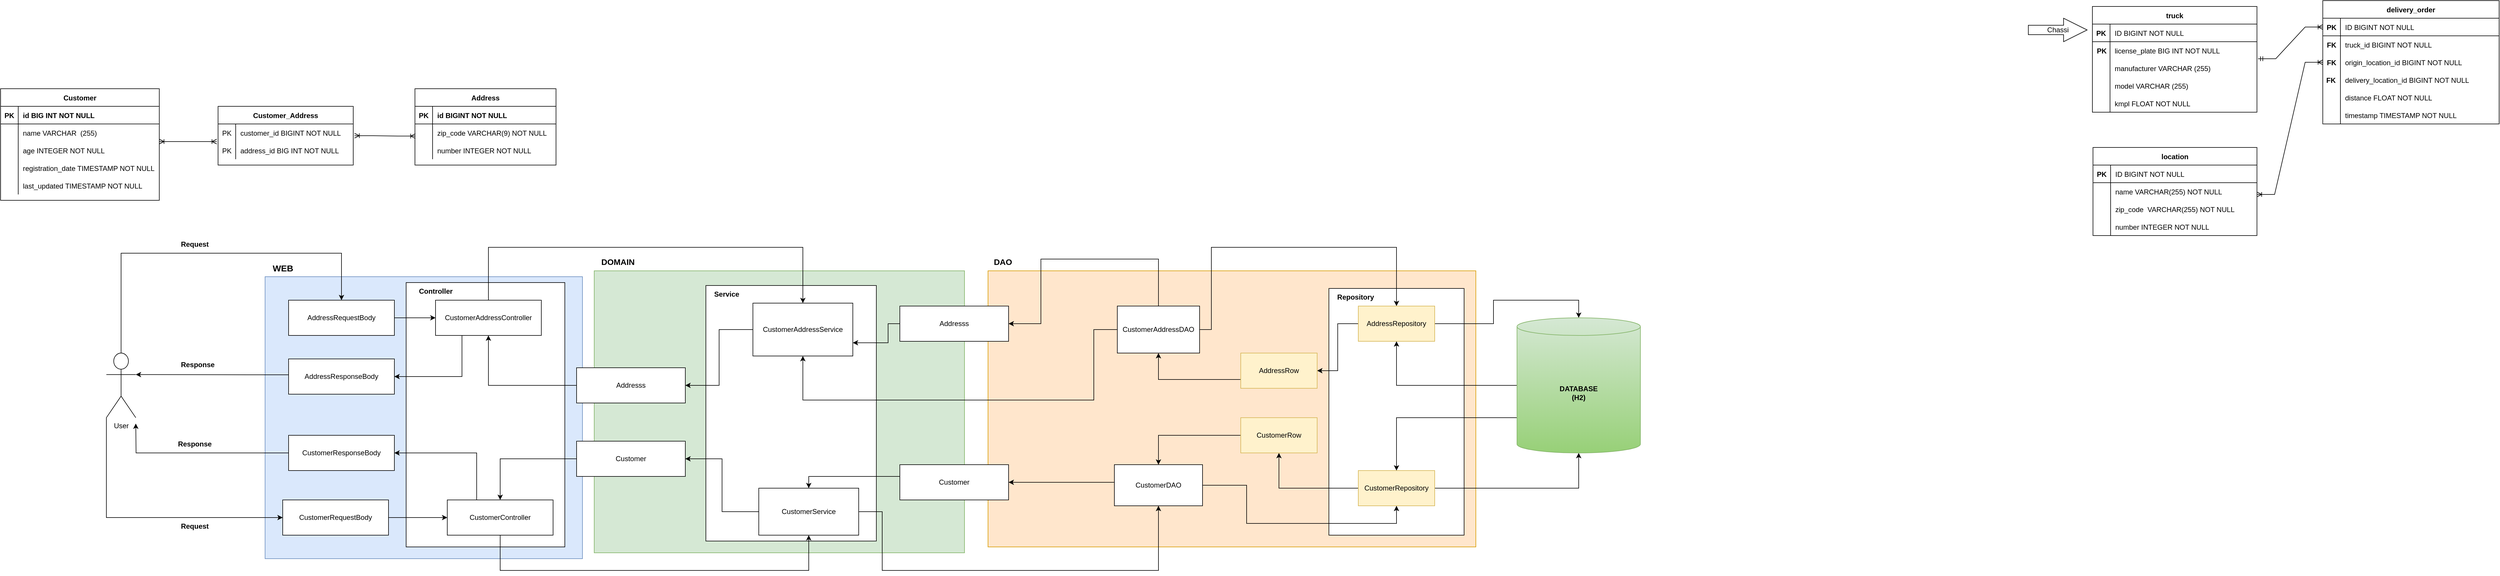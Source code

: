 <mxfile version="20.5.3" type="device"><diagram id="bbTDXUfFvt7hKZKc3Dya" name="Page-1"><mxGraphModel dx="3263" dy="1758" grid="1" gridSize="10" guides="1" tooltips="1" connect="1" arrows="1" fold="1" page="1" pageScale="1" pageWidth="850" pageHeight="1100" math="0" shadow="0"><root><mxCell id="0"/><mxCell id="1" parent="0"/><mxCell id="T30m7FeGeaJd8Cw0r8fB-2" value="" style="rounded=0;whiteSpace=wrap;html=1;fillColor=#d5e8d4;strokeColor=#82b366;fontStyle=0" parent="1" vertex="1"><mxGeometry x="-580" y="40" width="630" height="480" as="geometry"/></mxCell><mxCell id="OAG4mO4-iJH2mW6OOkVq-182" value="" style="rounded=0;whiteSpace=wrap;html=1;shadow=0;fontStyle=0" parent="1" vertex="1"><mxGeometry x="-390" y="65" width="290" height="435" as="geometry"/></mxCell><mxCell id="OAG4mO4-iJH2mW6OOkVq-34" value="" style="rounded=0;whiteSpace=wrap;html=1;fillColor=#dae8fc;strokeColor=#6c8ebf;fontStyle=0" parent="1" vertex="1"><mxGeometry x="-1140" y="50" width="540" height="480" as="geometry"/></mxCell><mxCell id="OAG4mO4-iJH2mW6OOkVq-178" value="" style="rounded=0;whiteSpace=wrap;html=1;shadow=0;fontStyle=0" parent="1" vertex="1"><mxGeometry x="-900" y="60" width="270" height="450" as="geometry"/></mxCell><mxCell id="OAG4mO4-iJH2mW6OOkVq-2" value="DOMAIN" style="text;html=1;align=center;verticalAlign=middle;resizable=0;points=[];autosize=1;strokeColor=none;fillColor=none;fontStyle=1;fontSize=14;" parent="1" vertex="1"><mxGeometry x="-580" y="10" width="80" height="30" as="geometry"/></mxCell><mxCell id="OAG4mO4-iJH2mW6OOkVq-155" style="edgeStyle=orthogonalEdgeStyle;rounded=0;orthogonalLoop=1;jettySize=auto;html=1;entryX=1;entryY=0.5;entryDx=0;entryDy=0;shadow=0;fontStyle=0" parent="1" source="OAG4mO4-iJH2mW6OOkVq-25" target="OAG4mO4-iJH2mW6OOkVq-27" edge="1"><mxGeometry relative="1" as="geometry"/></mxCell><mxCell id="OAG4mO4-iJH2mW6OOkVq-25" value="CustomerAddressService" style="rounded=0;whiteSpace=wrap;html=1;fontStyle=0" parent="1" vertex="1"><mxGeometry x="-310" y="95" width="170" height="90" as="geometry"/></mxCell><mxCell id="OAG4mO4-iJH2mW6OOkVq-170" style="edgeStyle=orthogonalEdgeStyle;rounded=0;orthogonalLoop=1;jettySize=auto;html=1;entryX=1;entryY=0.5;entryDx=0;entryDy=0;shadow=0;fontStyle=0" parent="1" source="OAG4mO4-iJH2mW6OOkVq-26" target="OAG4mO4-iJH2mW6OOkVq-28" edge="1"><mxGeometry relative="1" as="geometry"/></mxCell><mxCell id="OAG4mO4-iJH2mW6OOkVq-26" value="CustomerService" style="rounded=0;whiteSpace=wrap;html=1;fontStyle=0" parent="1" vertex="1"><mxGeometry x="-300" y="410" width="170" height="80" as="geometry"/></mxCell><mxCell id="OAG4mO4-iJH2mW6OOkVq-27" value="Addresss" style="rounded=0;whiteSpace=wrap;html=1;fontStyle=0" parent="1" vertex="1"><mxGeometry x="-610" y="205" width="185" height="60" as="geometry"/></mxCell><mxCell id="OAG4mO4-iJH2mW6OOkVq-28" value="Customer" style="rounded=0;whiteSpace=wrap;html=1;fontStyle=0" parent="1" vertex="1"><mxGeometry x="-610" y="330" width="185" height="60" as="geometry"/></mxCell><mxCell id="OAG4mO4-iJH2mW6OOkVq-33" value="Service" style="text;html=1;align=center;verticalAlign=middle;resizable=0;points=[];autosize=1;strokeColor=none;fillColor=none;fontStyle=1" parent="1" vertex="1"><mxGeometry x="-390" y="65" width="70" height="30" as="geometry"/></mxCell><mxCell id="OAG4mO4-iJH2mW6OOkVq-35" value="WEB" style="text;html=1;align=center;verticalAlign=middle;resizable=0;points=[];autosize=1;strokeColor=none;fillColor=none;fontStyle=1;strokeWidth=1;perimeterSpacing=1;fontSize=15;" parent="1" vertex="1"><mxGeometry x="-1140" y="20" width="60" height="30" as="geometry"/></mxCell><mxCell id="OAG4mO4-iJH2mW6OOkVq-119" style="edgeStyle=orthogonalEdgeStyle;rounded=0;orthogonalLoop=1;jettySize=auto;html=1;exitX=0.5;exitY=0;exitDx=0;exitDy=0;exitPerimeter=0;shadow=0;entryX=0.5;entryY=0;entryDx=0;entryDy=0;fontStyle=0" parent="1" source="OAG4mO4-iJH2mW6OOkVq-36" target="OAG4mO4-iJH2mW6OOkVq-115" edge="1"><mxGeometry relative="1" as="geometry"><mxPoint x="-1010" y="80" as="targetPoint"/><Array as="points"><mxPoint x="-1385" y="10"/><mxPoint x="-1010" y="10"/></Array></mxGeometry></mxCell><mxCell id="OAG4mO4-iJH2mW6OOkVq-160" style="edgeStyle=orthogonalEdgeStyle;rounded=0;orthogonalLoop=1;jettySize=auto;html=1;entryX=0;entryY=0.5;entryDx=0;entryDy=0;shadow=0;exitX=0;exitY=1;exitDx=0;exitDy=0;exitPerimeter=0;fontStyle=0" parent="1" source="OAG4mO4-iJH2mW6OOkVq-36" target="OAG4mO4-iJH2mW6OOkVq-116" edge="1"><mxGeometry relative="1" as="geometry"><Array as="points"><mxPoint x="-1410" y="460"/></Array></mxGeometry></mxCell><mxCell id="OAG4mO4-iJH2mW6OOkVq-36" value="User" style="shape=umlActor;verticalLabelPosition=bottom;verticalAlign=top;html=1;outlineConnect=0;shadow=0;fontStyle=0" parent="1" vertex="1"><mxGeometry x="-1410" y="180" width="50" height="110" as="geometry"/></mxCell><mxCell id="OAG4mO4-iJH2mW6OOkVq-79" value="" style="rounded=0;whiteSpace=wrap;html=1;fillColor=#ffe6cc;strokeColor=#d79b00;shadow=0;fontStyle=0" parent="1" vertex="1"><mxGeometry x="90" y="40" width="830" height="470" as="geometry"/></mxCell><mxCell id="OAG4mO4-iJH2mW6OOkVq-80" value="DAO" style="text;html=1;align=center;verticalAlign=middle;resizable=0;points=[];autosize=1;strokeColor=none;fillColor=none;fontStyle=1;shadow=0;fontSize=14;" parent="1" vertex="1"><mxGeometry x="90" y="10" width="50" height="30" as="geometry"/></mxCell><mxCell id="OAG4mO4-iJH2mW6OOkVq-81" value="" style="rounded=0;whiteSpace=wrap;html=1;shadow=0;fontStyle=0" parent="1" vertex="1"><mxGeometry x="670" y="70" width="230" height="420" as="geometry"/></mxCell><mxCell id="OAG4mO4-iJH2mW6OOkVq-148" style="edgeStyle=orthogonalEdgeStyle;rounded=0;orthogonalLoop=1;jettySize=auto;html=1;entryX=0.5;entryY=0;entryDx=0;entryDy=0;shadow=0;fontStyle=0" parent="1" source="OAG4mO4-iJH2mW6OOkVq-84" target="OAG4mO4-iJH2mW6OOkVq-87" edge="1"><mxGeometry relative="1" as="geometry"><Array as="points"><mxPoint x="470" y="140"/><mxPoint x="470"/><mxPoint x="785"/></Array></mxGeometry></mxCell><mxCell id="SRMJRsPGvdYqFr7W7kwT-5" style="edgeStyle=orthogonalEdgeStyle;rounded=0;orthogonalLoop=1;jettySize=auto;html=1;entryX=1;entryY=0.5;entryDx=0;entryDy=0;fontStyle=0" parent="1" source="OAG4mO4-iJH2mW6OOkVq-84" target="SRMJRsPGvdYqFr7W7kwT-1" edge="1"><mxGeometry relative="1" as="geometry"><Array as="points"><mxPoint x="380" y="20"/><mxPoint x="180" y="20"/><mxPoint x="180" y="130"/></Array></mxGeometry></mxCell><mxCell id="OAG4mO4-iJH2mW6OOkVq-84" value="CustomerAddressDAO" style="rounded=0;whiteSpace=wrap;html=1;shadow=0;fontStyle=0" parent="1" vertex="1"><mxGeometry x="310" y="100" width="140" height="80" as="geometry"/></mxCell><mxCell id="OAG4mO4-iJH2mW6OOkVq-85" value="Repository" style="text;html=1;align=center;verticalAlign=middle;resizable=0;points=[];autosize=1;strokeColor=none;fillColor=none;fontStyle=1;shadow=0;" parent="1" vertex="1"><mxGeometry x="670" y="70" width="90" height="30" as="geometry"/></mxCell><mxCell id="OAG4mO4-iJH2mW6OOkVq-149" style="edgeStyle=orthogonalEdgeStyle;rounded=0;orthogonalLoop=1;jettySize=auto;html=1;entryX=0.5;entryY=0;entryDx=0;entryDy=0;entryPerimeter=0;shadow=0;fontStyle=0" parent="1" source="OAG4mO4-iJH2mW6OOkVq-87" target="OAG4mO4-iJH2mW6OOkVq-142" edge="1"><mxGeometry relative="1" as="geometry"><Array as="points"><mxPoint x="950" y="130"/><mxPoint x="950" y="90"/><mxPoint x="1095" y="90"/></Array></mxGeometry></mxCell><mxCell id="OAG4mO4-iJH2mW6OOkVq-151" style="edgeStyle=orthogonalEdgeStyle;rounded=0;orthogonalLoop=1;jettySize=auto;html=1;entryX=1;entryY=0.5;entryDx=0;entryDy=0;shadow=0;fontStyle=0" parent="1" source="OAG4mO4-iJH2mW6OOkVq-87" target="OAG4mO4-iJH2mW6OOkVq-91" edge="1"><mxGeometry relative="1" as="geometry"/></mxCell><mxCell id="OAG4mO4-iJH2mW6OOkVq-87" value="AddressRepository" style="rounded=0;whiteSpace=wrap;html=1;fillColor=#fff2cc;strokeColor=#d6b656;shadow=0;fontStyle=0" parent="1" vertex="1"><mxGeometry x="720" y="100" width="130" height="60" as="geometry"/></mxCell><mxCell id="OAG4mO4-iJH2mW6OOkVq-164" style="edgeStyle=orthogonalEdgeStyle;rounded=0;orthogonalLoop=1;jettySize=auto;html=1;entryX=0.5;entryY=1;entryDx=0;entryDy=0;entryPerimeter=0;shadow=0;fontStyle=0" parent="1" source="OAG4mO4-iJH2mW6OOkVq-89" target="OAG4mO4-iJH2mW6OOkVq-142" edge="1"><mxGeometry relative="1" as="geometry"/></mxCell><mxCell id="OAG4mO4-iJH2mW6OOkVq-166" style="edgeStyle=orthogonalEdgeStyle;rounded=0;orthogonalLoop=1;jettySize=auto;html=1;entryX=0.5;entryY=1;entryDx=0;entryDy=0;shadow=0;fontStyle=0" parent="1" source="OAG4mO4-iJH2mW6OOkVq-89" target="OAG4mO4-iJH2mW6OOkVq-93" edge="1"><mxGeometry relative="1" as="geometry"/></mxCell><mxCell id="OAG4mO4-iJH2mW6OOkVq-89" value="CustomerRepository" style="rounded=0;whiteSpace=wrap;html=1;fillColor=#fff2cc;strokeColor=#d6b656;shadow=0;fontStyle=0" parent="1" vertex="1"><mxGeometry x="720" y="380" width="130" height="60" as="geometry"/></mxCell><mxCell id="OAG4mO4-iJH2mW6OOkVq-152" style="edgeStyle=orthogonalEdgeStyle;rounded=0;orthogonalLoop=1;jettySize=auto;html=1;exitX=0;exitY=0.75;exitDx=0;exitDy=0;entryX=0.5;entryY=1;entryDx=0;entryDy=0;shadow=0;fontStyle=0" parent="1" source="OAG4mO4-iJH2mW6OOkVq-91" target="OAG4mO4-iJH2mW6OOkVq-84" edge="1"><mxGeometry relative="1" as="geometry"/></mxCell><mxCell id="OAG4mO4-iJH2mW6OOkVq-91" value="AddressRow" style="rounded=0;whiteSpace=wrap;html=1;fillColor=#fff2cc;strokeColor=#d6b656;shadow=0;fontStyle=0" parent="1" vertex="1"><mxGeometry x="520" y="180" width="130" height="60" as="geometry"/></mxCell><mxCell id="OAG4mO4-iJH2mW6OOkVq-167" style="edgeStyle=orthogonalEdgeStyle;rounded=0;orthogonalLoop=1;jettySize=auto;html=1;entryX=0.5;entryY=0;entryDx=0;entryDy=0;shadow=0;fontStyle=0" parent="1" source="OAG4mO4-iJH2mW6OOkVq-93" target="OAG4mO4-iJH2mW6OOkVq-96" edge="1"><mxGeometry relative="1" as="geometry"/></mxCell><mxCell id="OAG4mO4-iJH2mW6OOkVq-93" value="CustomerRow" style="rounded=0;whiteSpace=wrap;html=1;fillColor=#fff2cc;strokeColor=#d6b656;shadow=0;fontStyle=0" parent="1" vertex="1"><mxGeometry x="520" y="290" width="130" height="60" as="geometry"/></mxCell><mxCell id="OAG4mO4-iJH2mW6OOkVq-163" style="edgeStyle=orthogonalEdgeStyle;rounded=0;orthogonalLoop=1;jettySize=auto;html=1;entryX=0.5;entryY=1;entryDx=0;entryDy=0;shadow=0;fontStyle=0" parent="1" source="OAG4mO4-iJH2mW6OOkVq-96" target="OAG4mO4-iJH2mW6OOkVq-89" edge="1"><mxGeometry relative="1" as="geometry"><Array as="points"><mxPoint x="530" y="405"/><mxPoint x="530" y="470"/><mxPoint x="785" y="470"/></Array></mxGeometry></mxCell><mxCell id="SRMJRsPGvdYqFr7W7kwT-3" style="edgeStyle=orthogonalEdgeStyle;rounded=0;orthogonalLoop=1;jettySize=auto;html=1;entryX=1;entryY=0.5;entryDx=0;entryDy=0;fontStyle=0" parent="1" source="OAG4mO4-iJH2mW6OOkVq-96" target="SRMJRsPGvdYqFr7W7kwT-2" edge="1"><mxGeometry relative="1" as="geometry"><Array as="points"><mxPoint x="260" y="400"/><mxPoint x="260" y="400"/></Array></mxGeometry></mxCell><mxCell id="OAG4mO4-iJH2mW6OOkVq-96" value="CustomerDAO" style="rounded=0;whiteSpace=wrap;html=1;shadow=0;fontStyle=0" parent="1" vertex="1"><mxGeometry x="305" y="370" width="150" height="70" as="geometry"/></mxCell><mxCell id="OAG4mO4-iJH2mW6OOkVq-154" style="edgeStyle=orthogonalEdgeStyle;rounded=0;orthogonalLoop=1;jettySize=auto;html=1;shadow=0;exitX=0;exitY=0.5;exitDx=0;exitDy=0;fontStyle=0" parent="1" source="OAG4mO4-iJH2mW6OOkVq-84" target="OAG4mO4-iJH2mW6OOkVq-25" edge="1"><mxGeometry relative="1" as="geometry"><mxPoint x="135" y="220" as="sourcePoint"/><Array as="points"><mxPoint x="270" y="140"/><mxPoint x="270" y="260"/><mxPoint x="-225" y="260"/></Array></mxGeometry></mxCell><mxCell id="OAG4mO4-iJH2mW6OOkVq-145" style="edgeStyle=orthogonalEdgeStyle;rounded=0;orthogonalLoop=1;jettySize=auto;html=1;entryX=0.5;entryY=0;entryDx=0;entryDy=0;shadow=0;fontStyle=0" parent="1" source="OAG4mO4-iJH2mW6OOkVq-99" target="OAG4mO4-iJH2mW6OOkVq-25" edge="1"><mxGeometry relative="1" as="geometry"><Array as="points"><mxPoint x="-760"/><mxPoint x="-225"/></Array></mxGeometry></mxCell><mxCell id="OAG4mO4-iJH2mW6OOkVq-157" style="edgeStyle=orthogonalEdgeStyle;rounded=0;orthogonalLoop=1;jettySize=auto;html=1;exitX=0.25;exitY=1;exitDx=0;exitDy=0;entryX=1;entryY=0.5;entryDx=0;entryDy=0;shadow=0;fontStyle=0" parent="1" source="OAG4mO4-iJH2mW6OOkVq-99" target="OAG4mO4-iJH2mW6OOkVq-132" edge="1"><mxGeometry relative="1" as="geometry"/></mxCell><mxCell id="OAG4mO4-iJH2mW6OOkVq-99" value="CustomerAddressController" style="rounded=0;whiteSpace=wrap;html=1;shadow=0;fontStyle=0" parent="1" vertex="1"><mxGeometry x="-850" y="90" width="180" height="60" as="geometry"/></mxCell><mxCell id="OAG4mO4-iJH2mW6OOkVq-100" value="Controller" style="text;html=1;align=center;verticalAlign=middle;resizable=0;points=[];autosize=1;strokeColor=none;fillColor=none;fontStyle=1" parent="1" vertex="1"><mxGeometry x="-890" y="60" width="80" height="30" as="geometry"/></mxCell><mxCell id="OAG4mO4-iJH2mW6OOkVq-161" style="edgeStyle=orthogonalEdgeStyle;rounded=0;orthogonalLoop=1;jettySize=auto;html=1;entryX=0.5;entryY=1;entryDx=0;entryDy=0;shadow=0;fontStyle=0" parent="1" source="OAG4mO4-iJH2mW6OOkVq-101" target="OAG4mO4-iJH2mW6OOkVq-26" edge="1"><mxGeometry relative="1" as="geometry"><Array as="points"><mxPoint x="-740" y="550"/><mxPoint x="-215" y="550"/></Array></mxGeometry></mxCell><mxCell id="mFxCuQtCtwEot2pIhqkr-1" style="edgeStyle=orthogonalEdgeStyle;rounded=0;orthogonalLoop=1;jettySize=auto;html=1;entryX=1;entryY=0.5;entryDx=0;entryDy=0;fontStyle=0" parent="1" source="OAG4mO4-iJH2mW6OOkVq-101" target="OAG4mO4-iJH2mW6OOkVq-131" edge="1"><mxGeometry relative="1" as="geometry"><Array as="points"><mxPoint x="-780" y="350"/></Array></mxGeometry></mxCell><mxCell id="OAG4mO4-iJH2mW6OOkVq-101" value="CustomerController" style="rounded=0;whiteSpace=wrap;html=1;shadow=0;fontStyle=0" parent="1" vertex="1"><mxGeometry x="-830" y="430" width="180" height="60" as="geometry"/></mxCell><mxCell id="OAG4mO4-iJH2mW6OOkVq-134" value="" style="edgeStyle=orthogonalEdgeStyle;rounded=0;orthogonalLoop=1;jettySize=auto;html=1;shadow=0;fontStyle=0" parent="1" source="OAG4mO4-iJH2mW6OOkVq-115" target="OAG4mO4-iJH2mW6OOkVq-99" edge="1"><mxGeometry relative="1" as="geometry"/></mxCell><mxCell id="OAG4mO4-iJH2mW6OOkVq-115" value="AddressRequestBody" style="rounded=0;whiteSpace=wrap;html=1;shadow=0;fontStyle=0" parent="1" vertex="1"><mxGeometry x="-1100" y="90" width="180" height="60" as="geometry"/></mxCell><mxCell id="mFxCuQtCtwEot2pIhqkr-2" style="edgeStyle=orthogonalEdgeStyle;rounded=0;orthogonalLoop=1;jettySize=auto;html=1;entryX=0;entryY=0.5;entryDx=0;entryDy=0;fontStyle=0" parent="1" source="OAG4mO4-iJH2mW6OOkVq-116" target="OAG4mO4-iJH2mW6OOkVq-101" edge="1"><mxGeometry relative="1" as="geometry"/></mxCell><mxCell id="OAG4mO4-iJH2mW6OOkVq-116" value="CustomerRequestBody" style="rounded=0;whiteSpace=wrap;html=1;shadow=0;fontStyle=0" parent="1" vertex="1"><mxGeometry x="-1110" y="430" width="180" height="60" as="geometry"/></mxCell><mxCell id="OAG4mO4-iJH2mW6OOkVq-38" value="Request" style="text;html=1;align=center;verticalAlign=middle;resizable=0;points=[];autosize=1;strokeColor=none;fillColor=none;fontStyle=1" parent="1" vertex="1"><mxGeometry x="-1295" y="460" width="70" height="30" as="geometry"/></mxCell><mxCell id="OAG4mO4-iJH2mW6OOkVq-127" value="Request" style="text;html=1;align=center;verticalAlign=middle;resizable=0;points=[];autosize=1;strokeColor=none;fillColor=none;fontStyle=1" parent="1" vertex="1"><mxGeometry x="-1295" y="-20" width="70" height="30" as="geometry"/></mxCell><mxCell id="OAG4mO4-iJH2mW6OOkVq-173" style="edgeStyle=orthogonalEdgeStyle;rounded=0;orthogonalLoop=1;jettySize=auto;html=1;shadow=0;fontStyle=0" parent="1" source="OAG4mO4-iJH2mW6OOkVq-131" edge="1"><mxGeometry relative="1" as="geometry"><mxPoint x="-1360.0" y="300" as="targetPoint"/></mxGeometry></mxCell><mxCell id="OAG4mO4-iJH2mW6OOkVq-131" value="CustomerResponseBody&lt;br&gt;" style="rounded=0;whiteSpace=wrap;html=1;shadow=0;fontStyle=0" parent="1" vertex="1"><mxGeometry x="-1100" y="320" width="180" height="60" as="geometry"/></mxCell><mxCell id="OAG4mO4-iJH2mW6OOkVq-158" style="edgeStyle=orthogonalEdgeStyle;rounded=0;orthogonalLoop=1;jettySize=auto;html=1;entryX=1;entryY=0.333;entryDx=0;entryDy=0;entryPerimeter=0;shadow=0;fontStyle=0" parent="1" source="OAG4mO4-iJH2mW6OOkVq-132" target="OAG4mO4-iJH2mW6OOkVq-36" edge="1"><mxGeometry relative="1" as="geometry"><Array as="points"><mxPoint x="-1170" y="217"/><mxPoint x="-1170" y="217"/></Array></mxGeometry></mxCell><mxCell id="OAG4mO4-iJH2mW6OOkVq-132" value="AddressResponseBody" style="rounded=0;whiteSpace=wrap;html=1;shadow=0;fontStyle=0" parent="1" vertex="1"><mxGeometry x="-1100" y="190" width="180" height="60" as="geometry"/></mxCell><mxCell id="OAG4mO4-iJH2mW6OOkVq-150" style="edgeStyle=orthogonalEdgeStyle;rounded=0;orthogonalLoop=1;jettySize=auto;html=1;entryX=0.5;entryY=1;entryDx=0;entryDy=0;shadow=0;fontStyle=0" parent="1" source="OAG4mO4-iJH2mW6OOkVq-142" target="OAG4mO4-iJH2mW6OOkVq-87" edge="1"><mxGeometry relative="1" as="geometry"/></mxCell><mxCell id="OAG4mO4-iJH2mW6OOkVq-165" style="edgeStyle=orthogonalEdgeStyle;rounded=0;orthogonalLoop=1;jettySize=auto;html=1;entryX=0.5;entryY=0;entryDx=0;entryDy=0;shadow=0;fontStyle=0" parent="1" source="OAG4mO4-iJH2mW6OOkVq-142" target="OAG4mO4-iJH2mW6OOkVq-89" edge="1"><mxGeometry relative="1" as="geometry"><Array as="points"><mxPoint x="785" y="290"/></Array></mxGeometry></mxCell><mxCell id="OAG4mO4-iJH2mW6OOkVq-142" value="&lt;b&gt;DATABASE&lt;br&gt;(H2)&lt;br&gt;&lt;/b&gt;" style="shape=cylinder3;whiteSpace=wrap;html=1;boundedLbl=1;backgroundOutline=1;size=15;shadow=0;fillColor=#d5e8d4;strokeColor=#82b366;gradientColor=#97d077;fontStyle=0" parent="1" vertex="1"><mxGeometry x="990" y="120" width="210" height="230" as="geometry"/></mxCell><mxCell id="OAG4mO4-iJH2mW6OOkVq-156" style="edgeStyle=orthogonalEdgeStyle;rounded=0;orthogonalLoop=1;jettySize=auto;html=1;shadow=0;fontStyle=0" parent="1" source="OAG4mO4-iJH2mW6OOkVq-27" target="OAG4mO4-iJH2mW6OOkVq-99" edge="1"><mxGeometry relative="1" as="geometry"/></mxCell><mxCell id="OAG4mO4-iJH2mW6OOkVq-162" style="edgeStyle=orthogonalEdgeStyle;rounded=0;orthogonalLoop=1;jettySize=auto;html=1;entryX=0.5;entryY=1;entryDx=0;entryDy=0;shadow=0;fontStyle=0" parent="1" source="OAG4mO4-iJH2mW6OOkVq-26" target="OAG4mO4-iJH2mW6OOkVq-96" edge="1"><mxGeometry relative="1" as="geometry"><Array as="points"><mxPoint x="-90" y="450"/><mxPoint x="-90" y="550"/><mxPoint x="380" y="550"/></Array></mxGeometry></mxCell><mxCell id="OAG4mO4-iJH2mW6OOkVq-171" style="edgeStyle=orthogonalEdgeStyle;rounded=0;orthogonalLoop=1;jettySize=auto;html=1;entryX=0.5;entryY=0;entryDx=0;entryDy=0;shadow=0;fontStyle=0" parent="1" source="OAG4mO4-iJH2mW6OOkVq-28" target="OAG4mO4-iJH2mW6OOkVq-101" edge="1"><mxGeometry relative="1" as="geometry"/></mxCell><mxCell id="OAG4mO4-iJH2mW6OOkVq-174" value="Response" style="text;html=1;align=center;verticalAlign=middle;resizable=0;points=[];autosize=1;strokeColor=none;fillColor=none;fontStyle=1" parent="1" vertex="1"><mxGeometry x="-1300" y="320" width="80" height="30" as="geometry"/></mxCell><mxCell id="OAG4mO4-iJH2mW6OOkVq-175" value="Response" style="text;html=1;align=center;verticalAlign=middle;resizable=0;points=[];autosize=1;strokeColor=none;fillColor=none;fontStyle=1" parent="1" vertex="1"><mxGeometry x="-1295" y="185" width="80" height="30" as="geometry"/></mxCell><mxCell id="SRMJRsPGvdYqFr7W7kwT-7" style="edgeStyle=orthogonalEdgeStyle;rounded=0;orthogonalLoop=1;jettySize=auto;html=1;entryX=1;entryY=0.75;entryDx=0;entryDy=0;fontStyle=0" parent="1" source="SRMJRsPGvdYqFr7W7kwT-1" target="OAG4mO4-iJH2mW6OOkVq-25" edge="1"><mxGeometry relative="1" as="geometry"><Array as="points"><mxPoint x="-80" y="130"/><mxPoint x="-80" y="163"/></Array></mxGeometry></mxCell><mxCell id="SRMJRsPGvdYqFr7W7kwT-1" value="Addresss" style="rounded=0;whiteSpace=wrap;html=1;fontStyle=0" parent="1" vertex="1"><mxGeometry x="-60" y="100" width="185" height="60" as="geometry"/></mxCell><mxCell id="SRMJRsPGvdYqFr7W7kwT-4" style="edgeStyle=orthogonalEdgeStyle;rounded=0;orthogonalLoop=1;jettySize=auto;html=1;entryX=0.5;entryY=0;entryDx=0;entryDy=0;fontStyle=0" parent="1" source="SRMJRsPGvdYqFr7W7kwT-2" target="OAG4mO4-iJH2mW6OOkVq-26" edge="1"><mxGeometry relative="1" as="geometry"><Array as="points"><mxPoint x="-215" y="390"/></Array></mxGeometry></mxCell><mxCell id="SRMJRsPGvdYqFr7W7kwT-2" value="Customer" style="rounded=0;whiteSpace=wrap;html=1;fontStyle=0" parent="1" vertex="1"><mxGeometry x="-60" y="370" width="185" height="60" as="geometry"/></mxCell><mxCell id="0Pu3l1UXi54NGVgrCFiE-9" value="Customer" style="shape=table;startSize=30;container=1;collapsible=1;childLayout=tableLayout;fixedRows=1;rowLines=0;fontStyle=1;align=center;resizeLast=1;" parent="1" vertex="1"><mxGeometry x="-1590" y="-270" width="270" height="190" as="geometry"/></mxCell><mxCell id="0Pu3l1UXi54NGVgrCFiE-10" value="" style="shape=tableRow;horizontal=0;startSize=0;swimlaneHead=0;swimlaneBody=0;fillColor=none;collapsible=0;dropTarget=0;points=[[0,0.5],[1,0.5]];portConstraint=eastwest;top=0;left=0;right=0;bottom=1;fontStyle=0" parent="0Pu3l1UXi54NGVgrCFiE-9" vertex="1"><mxGeometry y="30" width="270" height="30" as="geometry"/></mxCell><mxCell id="0Pu3l1UXi54NGVgrCFiE-11" value="PK" style="shape=partialRectangle;connectable=0;fillColor=none;top=0;left=0;bottom=0;right=0;fontStyle=1;overflow=hidden;" parent="0Pu3l1UXi54NGVgrCFiE-10" vertex="1"><mxGeometry width="30" height="30" as="geometry"><mxRectangle width="30" height="30" as="alternateBounds"/></mxGeometry></mxCell><mxCell id="0Pu3l1UXi54NGVgrCFiE-12" value="id BIG INT NOT NULL" style="shape=partialRectangle;connectable=0;fillColor=none;top=0;left=0;bottom=0;right=0;align=left;spacingLeft=6;fontStyle=1;overflow=hidden;" parent="0Pu3l1UXi54NGVgrCFiE-10" vertex="1"><mxGeometry x="30" width="240" height="30" as="geometry"><mxRectangle width="240" height="30" as="alternateBounds"/></mxGeometry></mxCell><mxCell id="0Pu3l1UXi54NGVgrCFiE-13" value="" style="shape=tableRow;horizontal=0;startSize=0;swimlaneHead=0;swimlaneBody=0;fillColor=none;collapsible=0;dropTarget=0;points=[[0,0.5],[1,0.5]];portConstraint=eastwest;top=0;left=0;right=0;bottom=0;fontStyle=0" parent="0Pu3l1UXi54NGVgrCFiE-9" vertex="1"><mxGeometry y="60" width="270" height="30" as="geometry"/></mxCell><mxCell id="0Pu3l1UXi54NGVgrCFiE-14" value="" style="shape=partialRectangle;connectable=0;fillColor=none;top=0;left=0;bottom=0;right=0;editable=1;overflow=hidden;fontStyle=0" parent="0Pu3l1UXi54NGVgrCFiE-13" vertex="1"><mxGeometry width="30" height="30" as="geometry"><mxRectangle width="30" height="30" as="alternateBounds"/></mxGeometry></mxCell><mxCell id="0Pu3l1UXi54NGVgrCFiE-15" value="name VARCHAR  (255)" style="shape=partialRectangle;connectable=0;fillColor=none;top=0;left=0;bottom=0;right=0;align=left;spacingLeft=6;overflow=hidden;fontStyle=0" parent="0Pu3l1UXi54NGVgrCFiE-13" vertex="1"><mxGeometry x="30" width="240" height="30" as="geometry"><mxRectangle width="240" height="30" as="alternateBounds"/></mxGeometry></mxCell><mxCell id="0Pu3l1UXi54NGVgrCFiE-16" value="" style="shape=tableRow;horizontal=0;startSize=0;swimlaneHead=0;swimlaneBody=0;fillColor=none;collapsible=0;dropTarget=0;points=[[0,0.5],[1,0.5]];portConstraint=eastwest;top=0;left=0;right=0;bottom=0;fontStyle=0" parent="0Pu3l1UXi54NGVgrCFiE-9" vertex="1"><mxGeometry y="90" width="270" height="30" as="geometry"/></mxCell><mxCell id="0Pu3l1UXi54NGVgrCFiE-17" value="" style="shape=partialRectangle;connectable=0;fillColor=none;top=0;left=0;bottom=0;right=0;editable=1;overflow=hidden;fontStyle=0" parent="0Pu3l1UXi54NGVgrCFiE-16" vertex="1"><mxGeometry width="30" height="30" as="geometry"><mxRectangle width="30" height="30" as="alternateBounds"/></mxGeometry></mxCell><mxCell id="0Pu3l1UXi54NGVgrCFiE-18" value="age INTEGER NOT NULL" style="shape=partialRectangle;connectable=0;fillColor=none;top=0;left=0;bottom=0;right=0;align=left;spacingLeft=6;overflow=hidden;fontStyle=0" parent="0Pu3l1UXi54NGVgrCFiE-16" vertex="1"><mxGeometry x="30" width="240" height="30" as="geometry"><mxRectangle width="240" height="30" as="alternateBounds"/></mxGeometry></mxCell><mxCell id="0Pu3l1UXi54NGVgrCFiE-19" value="" style="shape=tableRow;horizontal=0;startSize=0;swimlaneHead=0;swimlaneBody=0;fillColor=none;collapsible=0;dropTarget=0;points=[[0,0.5],[1,0.5]];portConstraint=eastwest;top=0;left=0;right=0;bottom=0;fontStyle=0" parent="0Pu3l1UXi54NGVgrCFiE-9" vertex="1"><mxGeometry y="120" width="270" height="30" as="geometry"/></mxCell><mxCell id="0Pu3l1UXi54NGVgrCFiE-20" value="" style="shape=partialRectangle;connectable=0;fillColor=none;top=0;left=0;bottom=0;right=0;editable=1;overflow=hidden;fontStyle=0" parent="0Pu3l1UXi54NGVgrCFiE-19" vertex="1"><mxGeometry width="30" height="30" as="geometry"><mxRectangle width="30" height="30" as="alternateBounds"/></mxGeometry></mxCell><mxCell id="0Pu3l1UXi54NGVgrCFiE-21" value="registration_date TIMESTAMP NOT NULL" style="shape=partialRectangle;connectable=0;fillColor=none;top=0;left=0;bottom=0;right=0;align=left;spacingLeft=6;overflow=hidden;fontStyle=0" parent="0Pu3l1UXi54NGVgrCFiE-19" vertex="1"><mxGeometry x="30" width="240" height="30" as="geometry"><mxRectangle width="240" height="30" as="alternateBounds"/></mxGeometry></mxCell><mxCell id="0Pu3l1UXi54NGVgrCFiE-51" value="" style="shape=tableRow;horizontal=0;startSize=0;swimlaneHead=0;swimlaneBody=0;fillColor=none;collapsible=0;dropTarget=0;points=[[0,0.5],[1,0.5]];portConstraint=eastwest;top=0;left=0;right=0;bottom=0;fontStyle=0" parent="0Pu3l1UXi54NGVgrCFiE-9" vertex="1"><mxGeometry y="150" width="270" height="30" as="geometry"/></mxCell><mxCell id="0Pu3l1UXi54NGVgrCFiE-52" value="" style="shape=partialRectangle;connectable=0;fillColor=none;top=0;left=0;bottom=0;right=0;editable=1;overflow=hidden;fontStyle=0" parent="0Pu3l1UXi54NGVgrCFiE-51" vertex="1"><mxGeometry width="30" height="30" as="geometry"><mxRectangle width="30" height="30" as="alternateBounds"/></mxGeometry></mxCell><mxCell id="0Pu3l1UXi54NGVgrCFiE-53" value="last_updated TIMESTAMP NOT NULL" style="shape=partialRectangle;connectable=0;fillColor=none;top=0;left=0;bottom=0;right=0;align=left;spacingLeft=6;overflow=hidden;fontStyle=0" parent="0Pu3l1UXi54NGVgrCFiE-51" vertex="1"><mxGeometry x="30" width="240" height="30" as="geometry"><mxRectangle width="240" height="30" as="alternateBounds"/></mxGeometry></mxCell><mxCell id="0Pu3l1UXi54NGVgrCFiE-22" value="Customer_Address" style="shape=table;startSize=30;container=1;collapsible=1;childLayout=tableLayout;fixedRows=1;rowLines=0;fontStyle=1;align=center;resizeLast=1;" parent="1" vertex="1"><mxGeometry x="-1220" y="-240" width="230" height="100" as="geometry"/></mxCell><mxCell id="0Pu3l1UXi54NGVgrCFiE-26" value="" style="shape=tableRow;horizontal=0;startSize=0;swimlaneHead=0;swimlaneBody=0;fillColor=none;collapsible=0;dropTarget=0;points=[[0,0.5],[1,0.5]];portConstraint=eastwest;top=0;left=0;right=0;bottom=0;fontStyle=0" parent="0Pu3l1UXi54NGVgrCFiE-22" vertex="1"><mxGeometry y="30" width="230" height="30" as="geometry"/></mxCell><mxCell id="0Pu3l1UXi54NGVgrCFiE-27" value="PK" style="shape=partialRectangle;connectable=0;fillColor=none;top=0;left=0;bottom=0;right=0;editable=1;overflow=hidden;fontStyle=0" parent="0Pu3l1UXi54NGVgrCFiE-26" vertex="1"><mxGeometry width="30" height="30" as="geometry"><mxRectangle width="30" height="30" as="alternateBounds"/></mxGeometry></mxCell><mxCell id="0Pu3l1UXi54NGVgrCFiE-28" value="customer_id BIGINT NOT NULL" style="shape=partialRectangle;connectable=0;fillColor=none;top=0;left=0;bottom=0;right=0;align=left;spacingLeft=6;overflow=hidden;fontStyle=0" parent="0Pu3l1UXi54NGVgrCFiE-26" vertex="1"><mxGeometry x="30" width="200" height="30" as="geometry"><mxRectangle width="200" height="30" as="alternateBounds"/></mxGeometry></mxCell><mxCell id="0Pu3l1UXi54NGVgrCFiE-29" value="" style="shape=tableRow;horizontal=0;startSize=0;swimlaneHead=0;swimlaneBody=0;fillColor=none;collapsible=0;dropTarget=0;points=[[0,0.5],[1,0.5]];portConstraint=eastwest;top=0;left=0;right=0;bottom=0;fontStyle=0" parent="0Pu3l1UXi54NGVgrCFiE-22" vertex="1"><mxGeometry y="60" width="230" height="30" as="geometry"/></mxCell><mxCell id="0Pu3l1UXi54NGVgrCFiE-30" value="PK" style="shape=partialRectangle;connectable=0;fillColor=none;top=0;left=0;bottom=0;right=0;editable=1;overflow=hidden;fontStyle=0" parent="0Pu3l1UXi54NGVgrCFiE-29" vertex="1"><mxGeometry width="30" height="30" as="geometry"><mxRectangle width="30" height="30" as="alternateBounds"/></mxGeometry></mxCell><mxCell id="0Pu3l1UXi54NGVgrCFiE-31" value="address_id BIG INT NOT NULL" style="shape=partialRectangle;connectable=0;fillColor=none;top=0;left=0;bottom=0;right=0;align=left;spacingLeft=6;overflow=hidden;fontStyle=0" parent="0Pu3l1UXi54NGVgrCFiE-29" vertex="1"><mxGeometry x="30" width="200" height="30" as="geometry"><mxRectangle width="200" height="30" as="alternateBounds"/></mxGeometry></mxCell><mxCell id="0Pu3l1UXi54NGVgrCFiE-35" value="Address" style="shape=table;startSize=30;container=1;collapsible=1;childLayout=tableLayout;fixedRows=1;rowLines=0;fontStyle=1;align=center;resizeLast=1;" parent="1" vertex="1"><mxGeometry x="-885" y="-270" width="240" height="130" as="geometry"/></mxCell><mxCell id="0Pu3l1UXi54NGVgrCFiE-36" value="" style="shape=tableRow;horizontal=0;startSize=0;swimlaneHead=0;swimlaneBody=0;fillColor=none;collapsible=0;dropTarget=0;points=[[0,0.5],[1,0.5]];portConstraint=eastwest;top=0;left=0;right=0;bottom=1;fontStyle=0" parent="0Pu3l1UXi54NGVgrCFiE-35" vertex="1"><mxGeometry y="30" width="240" height="30" as="geometry"/></mxCell><mxCell id="0Pu3l1UXi54NGVgrCFiE-37" value="PK" style="shape=partialRectangle;connectable=0;fillColor=none;top=0;left=0;bottom=0;right=0;fontStyle=1;overflow=hidden;" parent="0Pu3l1UXi54NGVgrCFiE-36" vertex="1"><mxGeometry width="30" height="30" as="geometry"><mxRectangle width="30" height="30" as="alternateBounds"/></mxGeometry></mxCell><mxCell id="0Pu3l1UXi54NGVgrCFiE-38" value="id BIGINT NOT NULL" style="shape=partialRectangle;connectable=0;fillColor=none;top=0;left=0;bottom=0;right=0;align=left;spacingLeft=6;fontStyle=1;overflow=hidden;" parent="0Pu3l1UXi54NGVgrCFiE-36" vertex="1"><mxGeometry x="30" width="210" height="30" as="geometry"><mxRectangle width="210" height="30" as="alternateBounds"/></mxGeometry></mxCell><mxCell id="0Pu3l1UXi54NGVgrCFiE-39" value="" style="shape=tableRow;horizontal=0;startSize=0;swimlaneHead=0;swimlaneBody=0;fillColor=none;collapsible=0;dropTarget=0;points=[[0,0.5],[1,0.5]];portConstraint=eastwest;top=0;left=0;right=0;bottom=0;fontStyle=0" parent="0Pu3l1UXi54NGVgrCFiE-35" vertex="1"><mxGeometry y="60" width="240" height="30" as="geometry"/></mxCell><mxCell id="0Pu3l1UXi54NGVgrCFiE-40" value="" style="shape=partialRectangle;connectable=0;fillColor=none;top=0;left=0;bottom=0;right=0;editable=1;overflow=hidden;fontStyle=0" parent="0Pu3l1UXi54NGVgrCFiE-39" vertex="1"><mxGeometry width="30" height="30" as="geometry"><mxRectangle width="30" height="30" as="alternateBounds"/></mxGeometry></mxCell><mxCell id="0Pu3l1UXi54NGVgrCFiE-41" value="zip_code VARCHAR(9) NOT NULL" style="shape=partialRectangle;connectable=0;fillColor=none;top=0;left=0;bottom=0;right=0;align=left;spacingLeft=6;overflow=hidden;fontStyle=0" parent="0Pu3l1UXi54NGVgrCFiE-39" vertex="1"><mxGeometry x="30" width="210" height="30" as="geometry"><mxRectangle width="210" height="30" as="alternateBounds"/></mxGeometry></mxCell><mxCell id="0Pu3l1UXi54NGVgrCFiE-42" value="" style="shape=tableRow;horizontal=0;startSize=0;swimlaneHead=0;swimlaneBody=0;fillColor=none;collapsible=0;dropTarget=0;points=[[0,0.5],[1,0.5]];portConstraint=eastwest;top=0;left=0;right=0;bottom=0;fontStyle=0" parent="0Pu3l1UXi54NGVgrCFiE-35" vertex="1"><mxGeometry y="90" width="240" height="30" as="geometry"/></mxCell><mxCell id="0Pu3l1UXi54NGVgrCFiE-43" value="" style="shape=partialRectangle;connectable=0;fillColor=none;top=0;left=0;bottom=0;right=0;editable=1;overflow=hidden;fontStyle=0" parent="0Pu3l1UXi54NGVgrCFiE-42" vertex="1"><mxGeometry width="30" height="30" as="geometry"><mxRectangle width="30" height="30" as="alternateBounds"/></mxGeometry></mxCell><mxCell id="0Pu3l1UXi54NGVgrCFiE-44" value="number INTEGER NOT NULL" style="shape=partialRectangle;connectable=0;fillColor=none;top=0;left=0;bottom=0;right=0;align=left;spacingLeft=6;overflow=hidden;fontStyle=0" parent="0Pu3l1UXi54NGVgrCFiE-42" vertex="1"><mxGeometry x="30" width="210" height="30" as="geometry"><mxRectangle width="210" height="30" as="alternateBounds"/></mxGeometry></mxCell><mxCell id="0Pu3l1UXi54NGVgrCFiE-55" value="" style="edgeStyle=entityRelationEdgeStyle;fontSize=12;html=1;endArrow=ERoneToMany;startArrow=ERoneToMany;rounded=0;entryX=-0.01;entryY=1;entryDx=0;entryDy=0;entryPerimeter=0;fontStyle=0" parent="1" target="0Pu3l1UXi54NGVgrCFiE-26" edge="1"><mxGeometry width="100" height="100" relative="1" as="geometry"><mxPoint x="-1320" y="-180" as="sourcePoint"/><mxPoint x="-1220" y="-280" as="targetPoint"/></mxGeometry></mxCell><mxCell id="0Pu3l1UXi54NGVgrCFiE-56" value="" style="edgeStyle=entityRelationEdgeStyle;fontSize=12;html=1;endArrow=ERoneToMany;startArrow=ERoneToMany;rounded=0;entryX=0.003;entryY=0.689;entryDx=0;entryDy=0;entryPerimeter=0;fontStyle=0" parent="1" target="0Pu3l1UXi54NGVgrCFiE-39" edge="1"><mxGeometry width="100" height="100" relative="1" as="geometry"><mxPoint x="-987.7" y="-190" as="sourcePoint"/><mxPoint x="-890" y="-190" as="targetPoint"/></mxGeometry></mxCell><mxCell id="XSp3Pjfc8TGkmpzNx6xX-1" value="truck" style="shape=table;startSize=30;container=1;collapsible=1;childLayout=tableLayout;fixedRows=1;rowLines=0;fontStyle=1;align=center;resizeLast=1;" parent="1" vertex="1"><mxGeometry x="1969" y="-410" width="280" height="180" as="geometry"/></mxCell><mxCell id="XSp3Pjfc8TGkmpzNx6xX-2" value="" style="shape=tableRow;horizontal=0;startSize=0;swimlaneHead=0;swimlaneBody=0;fillColor=none;collapsible=0;dropTarget=0;points=[[0,0.5],[1,0.5]];portConstraint=eastwest;top=0;left=0;right=0;bottom=1;fontStyle=0" parent="XSp3Pjfc8TGkmpzNx6xX-1" vertex="1"><mxGeometry y="30" width="280" height="30" as="geometry"/></mxCell><mxCell id="XSp3Pjfc8TGkmpzNx6xX-3" value="PK" style="shape=partialRectangle;connectable=0;fillColor=none;top=0;left=0;bottom=0;right=0;fontStyle=1;overflow=hidden;" parent="XSp3Pjfc8TGkmpzNx6xX-2" vertex="1"><mxGeometry width="30" height="30" as="geometry"><mxRectangle width="30" height="30" as="alternateBounds"/></mxGeometry></mxCell><mxCell id="XSp3Pjfc8TGkmpzNx6xX-4" value="ID BIGINT NOT NULL" style="shape=partialRectangle;connectable=0;fillColor=none;top=0;left=0;bottom=0;right=0;align=left;spacingLeft=6;fontStyle=0;overflow=hidden;" parent="XSp3Pjfc8TGkmpzNx6xX-2" vertex="1"><mxGeometry x="30" width="250" height="30" as="geometry"><mxRectangle width="250" height="30" as="alternateBounds"/></mxGeometry></mxCell><mxCell id="XSp3Pjfc8TGkmpzNx6xX-5" value="" style="shape=tableRow;horizontal=0;startSize=0;swimlaneHead=0;swimlaneBody=0;fillColor=none;collapsible=0;dropTarget=0;points=[[0,0.5],[1,0.5]];portConstraint=eastwest;top=0;left=0;right=0;bottom=0;fontStyle=0" parent="XSp3Pjfc8TGkmpzNx6xX-1" vertex="1"><mxGeometry y="60" width="280" height="30" as="geometry"/></mxCell><mxCell id="XSp3Pjfc8TGkmpzNx6xX-6" value="" style="shape=partialRectangle;connectable=0;fillColor=none;top=0;left=0;bottom=0;right=0;editable=1;overflow=hidden;fontStyle=0" parent="XSp3Pjfc8TGkmpzNx6xX-5" vertex="1"><mxGeometry width="30" height="30" as="geometry"><mxRectangle width="30" height="30" as="alternateBounds"/></mxGeometry></mxCell><mxCell id="XSp3Pjfc8TGkmpzNx6xX-7" value="license_plate BIG INT NOT NULL" style="shape=partialRectangle;connectable=0;fillColor=none;top=0;left=0;bottom=0;right=0;align=left;spacingLeft=6;overflow=hidden;fontStyle=0" parent="XSp3Pjfc8TGkmpzNx6xX-5" vertex="1"><mxGeometry x="30" width="250" height="30" as="geometry"><mxRectangle width="250" height="30" as="alternateBounds"/></mxGeometry></mxCell><mxCell id="XSp3Pjfc8TGkmpzNx6xX-8" value="" style="shape=tableRow;horizontal=0;startSize=0;swimlaneHead=0;swimlaneBody=0;fillColor=none;collapsible=0;dropTarget=0;points=[[0,0.5],[1,0.5]];portConstraint=eastwest;top=0;left=0;right=0;bottom=0;fontStyle=0" parent="XSp3Pjfc8TGkmpzNx6xX-1" vertex="1"><mxGeometry y="90" width="280" height="30" as="geometry"/></mxCell><mxCell id="XSp3Pjfc8TGkmpzNx6xX-9" value="" style="shape=partialRectangle;connectable=0;fillColor=none;top=0;left=0;bottom=0;right=0;editable=1;overflow=hidden;fontStyle=0" parent="XSp3Pjfc8TGkmpzNx6xX-8" vertex="1"><mxGeometry width="30" height="30" as="geometry"><mxRectangle width="30" height="30" as="alternateBounds"/></mxGeometry></mxCell><mxCell id="XSp3Pjfc8TGkmpzNx6xX-10" value="manufacturer VARCHAR (255)" style="shape=partialRectangle;connectable=0;fillColor=none;top=0;left=0;bottom=0;right=0;align=left;spacingLeft=6;overflow=hidden;fontStyle=0" parent="XSp3Pjfc8TGkmpzNx6xX-8" vertex="1"><mxGeometry x="30" width="250" height="30" as="geometry"><mxRectangle width="250" height="30" as="alternateBounds"/></mxGeometry></mxCell><mxCell id="XSp3Pjfc8TGkmpzNx6xX-11" value="" style="shape=tableRow;horizontal=0;startSize=0;swimlaneHead=0;swimlaneBody=0;fillColor=none;collapsible=0;dropTarget=0;points=[[0,0.5],[1,0.5]];portConstraint=eastwest;top=0;left=0;right=0;bottom=0;fontStyle=0" parent="XSp3Pjfc8TGkmpzNx6xX-1" vertex="1"><mxGeometry y="120" width="280" height="30" as="geometry"/></mxCell><mxCell id="XSp3Pjfc8TGkmpzNx6xX-12" value="" style="shape=partialRectangle;connectable=0;fillColor=none;top=0;left=0;bottom=0;right=0;editable=1;overflow=hidden;fontStyle=0" parent="XSp3Pjfc8TGkmpzNx6xX-11" vertex="1"><mxGeometry width="30" height="30" as="geometry"><mxRectangle width="30" height="30" as="alternateBounds"/></mxGeometry></mxCell><mxCell id="XSp3Pjfc8TGkmpzNx6xX-13" value="model VARCHAR (255)" style="shape=partialRectangle;connectable=0;fillColor=none;top=0;left=0;bottom=0;right=0;align=left;spacingLeft=6;overflow=hidden;fontStyle=0" parent="XSp3Pjfc8TGkmpzNx6xX-11" vertex="1"><mxGeometry x="30" width="250" height="30" as="geometry"><mxRectangle width="250" height="30" as="alternateBounds"/></mxGeometry></mxCell><mxCell id="XSp3Pjfc8TGkmpzNx6xX-15" value="" style="shape=tableRow;horizontal=0;startSize=0;swimlaneHead=0;swimlaneBody=0;fillColor=none;collapsible=0;dropTarget=0;points=[[0,0.5],[1,0.5]];portConstraint=eastwest;top=0;left=0;right=0;bottom=0;fontStyle=0" parent="XSp3Pjfc8TGkmpzNx6xX-1" vertex="1"><mxGeometry y="150" width="280" height="30" as="geometry"/></mxCell><mxCell id="XSp3Pjfc8TGkmpzNx6xX-16" value="" style="shape=partialRectangle;connectable=0;fillColor=none;top=0;left=0;bottom=0;right=0;editable=1;overflow=hidden;fontStyle=0" parent="XSp3Pjfc8TGkmpzNx6xX-15" vertex="1"><mxGeometry width="30" height="30" as="geometry"><mxRectangle width="30" height="30" as="alternateBounds"/></mxGeometry></mxCell><mxCell id="XSp3Pjfc8TGkmpzNx6xX-17" value="kmpl FLOAT NOT NULL " style="shape=partialRectangle;connectable=0;fillColor=none;top=0;left=0;bottom=0;right=0;align=left;spacingLeft=6;overflow=hidden;fontStyle=0" parent="XSp3Pjfc8TGkmpzNx6xX-15" vertex="1"><mxGeometry x="30" width="250" height="30" as="geometry"><mxRectangle width="250" height="30" as="alternateBounds"/></mxGeometry></mxCell><mxCell id="XSp3Pjfc8TGkmpzNx6xX-18" value="location" style="shape=table;startSize=30;container=1;collapsible=1;childLayout=tableLayout;fixedRows=1;rowLines=0;fontStyle=1;align=center;resizeLast=1;" parent="1" vertex="1"><mxGeometry x="1970" y="-170" width="279" height="150" as="geometry"/></mxCell><mxCell id="XSp3Pjfc8TGkmpzNx6xX-19" value="" style="shape=tableRow;horizontal=0;startSize=0;swimlaneHead=0;swimlaneBody=0;fillColor=none;collapsible=0;dropTarget=0;points=[[0,0.5],[1,0.5]];portConstraint=eastwest;top=0;left=0;right=0;bottom=1;fontStyle=0" parent="XSp3Pjfc8TGkmpzNx6xX-18" vertex="1"><mxGeometry y="30" width="279" height="30" as="geometry"/></mxCell><mxCell id="XSp3Pjfc8TGkmpzNx6xX-20" value="PK" style="shape=partialRectangle;connectable=0;fillColor=none;top=0;left=0;bottom=0;right=0;fontStyle=1;overflow=hidden;" parent="XSp3Pjfc8TGkmpzNx6xX-19" vertex="1"><mxGeometry width="30" height="30" as="geometry"><mxRectangle width="30" height="30" as="alternateBounds"/></mxGeometry></mxCell><mxCell id="XSp3Pjfc8TGkmpzNx6xX-21" value="ID BIGINT NOT NULL" style="shape=partialRectangle;connectable=0;fillColor=none;top=0;left=0;bottom=0;right=0;align=left;spacingLeft=6;fontStyle=0;overflow=hidden;" parent="XSp3Pjfc8TGkmpzNx6xX-19" vertex="1"><mxGeometry x="30" width="249" height="30" as="geometry"><mxRectangle width="249" height="30" as="alternateBounds"/></mxGeometry></mxCell><mxCell id="XSp3Pjfc8TGkmpzNx6xX-22" value="" style="shape=tableRow;horizontal=0;startSize=0;swimlaneHead=0;swimlaneBody=0;fillColor=none;collapsible=0;dropTarget=0;points=[[0,0.5],[1,0.5]];portConstraint=eastwest;top=0;left=0;right=0;bottom=0;fontStyle=0" parent="XSp3Pjfc8TGkmpzNx6xX-18" vertex="1"><mxGeometry y="60" width="279" height="30" as="geometry"/></mxCell><mxCell id="XSp3Pjfc8TGkmpzNx6xX-23" value="" style="shape=partialRectangle;connectable=0;fillColor=none;top=0;left=0;bottom=0;right=0;editable=1;overflow=hidden;fontStyle=0" parent="XSp3Pjfc8TGkmpzNx6xX-22" vertex="1"><mxGeometry width="30" height="30" as="geometry"><mxRectangle width="30" height="30" as="alternateBounds"/></mxGeometry></mxCell><mxCell id="XSp3Pjfc8TGkmpzNx6xX-24" value="name VARCHAR(255) NOT NULL" style="shape=partialRectangle;connectable=0;fillColor=none;top=0;left=0;bottom=0;right=0;align=left;spacingLeft=6;overflow=hidden;fontStyle=0" parent="XSp3Pjfc8TGkmpzNx6xX-22" vertex="1"><mxGeometry x="30" width="249" height="30" as="geometry"><mxRectangle width="249" height="30" as="alternateBounds"/></mxGeometry></mxCell><mxCell id="XSp3Pjfc8TGkmpzNx6xX-25" value="" style="shape=tableRow;horizontal=0;startSize=0;swimlaneHead=0;swimlaneBody=0;fillColor=none;collapsible=0;dropTarget=0;points=[[0,0.5],[1,0.5]];portConstraint=eastwest;top=0;left=0;right=0;bottom=0;fontStyle=0" parent="XSp3Pjfc8TGkmpzNx6xX-18" vertex="1"><mxGeometry y="90" width="279" height="30" as="geometry"/></mxCell><mxCell id="XSp3Pjfc8TGkmpzNx6xX-26" value="" style="shape=partialRectangle;connectable=0;fillColor=none;top=0;left=0;bottom=0;right=0;editable=1;overflow=hidden;fontStyle=0" parent="XSp3Pjfc8TGkmpzNx6xX-25" vertex="1"><mxGeometry width="30" height="30" as="geometry"><mxRectangle width="30" height="30" as="alternateBounds"/></mxGeometry></mxCell><mxCell id="XSp3Pjfc8TGkmpzNx6xX-27" value="zip_code  VARCHAR(255) NOT NULL" style="shape=partialRectangle;connectable=0;fillColor=none;top=0;left=0;bottom=0;right=0;align=left;spacingLeft=6;overflow=hidden;fontStyle=0" parent="XSp3Pjfc8TGkmpzNx6xX-25" vertex="1"><mxGeometry x="30" width="249" height="30" as="geometry"><mxRectangle width="249" height="30" as="alternateBounds"/></mxGeometry></mxCell><mxCell id="XSp3Pjfc8TGkmpzNx6xX-28" value="" style="shape=tableRow;horizontal=0;startSize=0;swimlaneHead=0;swimlaneBody=0;fillColor=none;collapsible=0;dropTarget=0;points=[[0,0.5],[1,0.5]];portConstraint=eastwest;top=0;left=0;right=0;bottom=0;fontStyle=0" parent="XSp3Pjfc8TGkmpzNx6xX-18" vertex="1"><mxGeometry y="120" width="279" height="30" as="geometry"/></mxCell><mxCell id="XSp3Pjfc8TGkmpzNx6xX-29" value="" style="shape=partialRectangle;connectable=0;fillColor=none;top=0;left=0;bottom=0;right=0;editable=1;overflow=hidden;fontStyle=0" parent="XSp3Pjfc8TGkmpzNx6xX-28" vertex="1"><mxGeometry width="30" height="30" as="geometry"><mxRectangle width="30" height="30" as="alternateBounds"/></mxGeometry></mxCell><mxCell id="XSp3Pjfc8TGkmpzNx6xX-30" value="number INTEGER NOT NULL" style="shape=partialRectangle;connectable=0;fillColor=none;top=0;left=0;bottom=0;right=0;align=left;spacingLeft=6;overflow=hidden;fontStyle=0" parent="XSp3Pjfc8TGkmpzNx6xX-28" vertex="1"><mxGeometry x="30" width="249" height="30" as="geometry"><mxRectangle width="249" height="30" as="alternateBounds"/></mxGeometry></mxCell><mxCell id="XSp3Pjfc8TGkmpzNx6xX-34" value="delivery_order" style="shape=table;startSize=30;container=1;collapsible=1;childLayout=tableLayout;fixedRows=1;rowLines=0;fontStyle=1;align=center;resizeLast=1;" parent="1" vertex="1"><mxGeometry x="2361" y="-420" width="300" height="210" as="geometry"/></mxCell><mxCell id="XSp3Pjfc8TGkmpzNx6xX-35" value="" style="shape=tableRow;horizontal=0;startSize=0;swimlaneHead=0;swimlaneBody=0;fillColor=none;collapsible=0;dropTarget=0;points=[[0,0.5],[1,0.5]];portConstraint=eastwest;top=0;left=0;right=0;bottom=1;fontStyle=0" parent="XSp3Pjfc8TGkmpzNx6xX-34" vertex="1"><mxGeometry y="30" width="300" height="30" as="geometry"/></mxCell><mxCell id="XSp3Pjfc8TGkmpzNx6xX-36" value="PK" style="shape=partialRectangle;connectable=0;fillColor=none;top=0;left=0;bottom=0;right=0;fontStyle=1;overflow=hidden;" parent="XSp3Pjfc8TGkmpzNx6xX-35" vertex="1"><mxGeometry width="30" height="30" as="geometry"><mxRectangle width="30" height="30" as="alternateBounds"/></mxGeometry></mxCell><mxCell id="XSp3Pjfc8TGkmpzNx6xX-37" value="ID BIGINT NOT NULL" style="shape=partialRectangle;connectable=0;fillColor=none;top=0;left=0;bottom=0;right=0;align=left;spacingLeft=6;fontStyle=0;overflow=hidden;" parent="XSp3Pjfc8TGkmpzNx6xX-35" vertex="1"><mxGeometry x="30" width="270" height="30" as="geometry"><mxRectangle width="270" height="30" as="alternateBounds"/></mxGeometry></mxCell><mxCell id="XSp3Pjfc8TGkmpzNx6xX-64" value="" style="shape=tableRow;horizontal=0;startSize=0;swimlaneHead=0;swimlaneBody=0;fillColor=none;collapsible=0;dropTarget=0;points=[[0,0.5],[1,0.5]];portConstraint=eastwest;top=0;left=0;right=0;bottom=0;fontStyle=0" parent="XSp3Pjfc8TGkmpzNx6xX-34" vertex="1"><mxGeometry y="60" width="300" height="30" as="geometry"/></mxCell><mxCell id="XSp3Pjfc8TGkmpzNx6xX-65" value="FK" style="shape=partialRectangle;connectable=0;fillColor=none;top=0;left=0;bottom=0;right=0;editable=1;overflow=hidden;fontStyle=1" parent="XSp3Pjfc8TGkmpzNx6xX-64" vertex="1"><mxGeometry width="30" height="30" as="geometry"><mxRectangle width="30" height="30" as="alternateBounds"/></mxGeometry></mxCell><mxCell id="XSp3Pjfc8TGkmpzNx6xX-66" value="truck_id BIGINT NOT NULL" style="shape=partialRectangle;connectable=0;fillColor=none;top=0;left=0;bottom=0;right=0;align=left;spacingLeft=6;overflow=hidden;fontStyle=0" parent="XSp3Pjfc8TGkmpzNx6xX-64" vertex="1"><mxGeometry x="30" width="270" height="30" as="geometry"><mxRectangle width="270" height="30" as="alternateBounds"/></mxGeometry></mxCell><mxCell id="XSp3Pjfc8TGkmpzNx6xX-38" value="" style="shape=tableRow;horizontal=0;startSize=0;swimlaneHead=0;swimlaneBody=0;fillColor=none;collapsible=0;dropTarget=0;points=[[0,0.5],[1,0.5]];portConstraint=eastwest;top=0;left=0;right=0;bottom=0;fontStyle=0" parent="XSp3Pjfc8TGkmpzNx6xX-34" vertex="1"><mxGeometry y="90" width="300" height="30" as="geometry"/></mxCell><mxCell id="XSp3Pjfc8TGkmpzNx6xX-39" value="" style="shape=partialRectangle;connectable=0;fillColor=none;top=0;left=0;bottom=0;right=0;editable=1;overflow=hidden;fontStyle=0" parent="XSp3Pjfc8TGkmpzNx6xX-38" vertex="1"><mxGeometry width="30" height="30" as="geometry"><mxRectangle width="30" height="30" as="alternateBounds"/></mxGeometry></mxCell><mxCell id="XSp3Pjfc8TGkmpzNx6xX-40" value="origin_location_id BIGINT NOT NULL" style="shape=partialRectangle;connectable=0;fillColor=none;top=0;left=0;bottom=0;right=0;align=left;spacingLeft=6;overflow=hidden;fontStyle=0" parent="XSp3Pjfc8TGkmpzNx6xX-38" vertex="1"><mxGeometry x="30" width="270" height="30" as="geometry"><mxRectangle width="270" height="30" as="alternateBounds"/></mxGeometry></mxCell><mxCell id="XSp3Pjfc8TGkmpzNx6xX-41" value="" style="shape=tableRow;horizontal=0;startSize=0;swimlaneHead=0;swimlaneBody=0;fillColor=none;collapsible=0;dropTarget=0;points=[[0,0.5],[1,0.5]];portConstraint=eastwest;top=0;left=0;right=0;bottom=0;fontStyle=0" parent="XSp3Pjfc8TGkmpzNx6xX-34" vertex="1"><mxGeometry y="120" width="300" height="30" as="geometry"/></mxCell><mxCell id="XSp3Pjfc8TGkmpzNx6xX-42" value="" style="shape=partialRectangle;connectable=0;fillColor=none;top=0;left=0;bottom=0;right=0;editable=1;overflow=hidden;fontStyle=0" parent="XSp3Pjfc8TGkmpzNx6xX-41" vertex="1"><mxGeometry width="30" height="30" as="geometry"><mxRectangle width="30" height="30" as="alternateBounds"/></mxGeometry></mxCell><mxCell id="XSp3Pjfc8TGkmpzNx6xX-43" value="delivery_location_id BIGINT NOT NULL" style="shape=partialRectangle;connectable=0;fillColor=none;top=0;left=0;bottom=0;right=0;align=left;spacingLeft=6;overflow=hidden;fontStyle=0" parent="XSp3Pjfc8TGkmpzNx6xX-41" vertex="1"><mxGeometry x="30" width="270" height="30" as="geometry"><mxRectangle width="270" height="30" as="alternateBounds"/></mxGeometry></mxCell><mxCell id="XSp3Pjfc8TGkmpzNx6xX-44" value="" style="shape=tableRow;horizontal=0;startSize=0;swimlaneHead=0;swimlaneBody=0;fillColor=none;collapsible=0;dropTarget=0;points=[[0,0.5],[1,0.5]];portConstraint=eastwest;top=0;left=0;right=0;bottom=0;fontStyle=0" parent="XSp3Pjfc8TGkmpzNx6xX-34" vertex="1"><mxGeometry y="150" width="300" height="30" as="geometry"/></mxCell><mxCell id="XSp3Pjfc8TGkmpzNx6xX-45" value="" style="shape=partialRectangle;connectable=0;fillColor=none;top=0;left=0;bottom=0;right=0;editable=1;overflow=hidden;fontStyle=0" parent="XSp3Pjfc8TGkmpzNx6xX-44" vertex="1"><mxGeometry width="30" height="30" as="geometry"><mxRectangle width="30" height="30" as="alternateBounds"/></mxGeometry></mxCell><mxCell id="XSp3Pjfc8TGkmpzNx6xX-46" value="distance FLOAT NOT NULL" style="shape=partialRectangle;connectable=0;fillColor=none;top=0;left=0;bottom=0;right=0;align=left;spacingLeft=6;overflow=hidden;fontStyle=0" parent="XSp3Pjfc8TGkmpzNx6xX-44" vertex="1"><mxGeometry x="30" width="270" height="30" as="geometry"><mxRectangle width="270" height="30" as="alternateBounds"/></mxGeometry></mxCell><mxCell id="XSp3Pjfc8TGkmpzNx6xX-98" value="" style="shape=tableRow;horizontal=0;startSize=0;swimlaneHead=0;swimlaneBody=0;fillColor=none;collapsible=0;dropTarget=0;points=[[0,0.5],[1,0.5]];portConstraint=eastwest;top=0;left=0;right=0;bottom=0;" parent="XSp3Pjfc8TGkmpzNx6xX-34" vertex="1"><mxGeometry y="180" width="300" height="30" as="geometry"/></mxCell><mxCell id="XSp3Pjfc8TGkmpzNx6xX-99" value="" style="shape=partialRectangle;connectable=0;fillColor=none;top=0;left=0;bottom=0;right=0;editable=1;overflow=hidden;" parent="XSp3Pjfc8TGkmpzNx6xX-98" vertex="1"><mxGeometry width="30" height="30" as="geometry"><mxRectangle width="30" height="30" as="alternateBounds"/></mxGeometry></mxCell><mxCell id="XSp3Pjfc8TGkmpzNx6xX-100" value="timestamp TIMESTAMP NOT NULL" style="shape=partialRectangle;connectable=0;fillColor=none;top=0;left=0;bottom=0;right=0;align=left;spacingLeft=6;overflow=hidden;" parent="XSp3Pjfc8TGkmpzNx6xX-98" vertex="1"><mxGeometry x="30" width="270" height="30" as="geometry"><mxRectangle width="270" height="30" as="alternateBounds"/></mxGeometry></mxCell><mxCell id="XSp3Pjfc8TGkmpzNx6xX-80" value="PK" style="shape=partialRectangle;connectable=0;fillColor=none;top=0;left=0;bottom=0;right=0;fontStyle=1;overflow=hidden;" parent="1" vertex="1"><mxGeometry x="1970" y="-350" width="30" height="30" as="geometry"><mxRectangle width="30" height="30" as="alternateBounds"/></mxGeometry></mxCell><mxCell id="XSp3Pjfc8TGkmpzNx6xX-81" value="Chassi" style="html=1;shadow=0;dashed=0;align=center;verticalAlign=middle;shape=mxgraph.arrows2.arrow;dy=0.6;dx=40;notch=0;fontStyle=0" parent="1" vertex="1"><mxGeometry x="1860" y="-390" width="100" height="40" as="geometry"/></mxCell><mxCell id="XSp3Pjfc8TGkmpzNx6xX-84" value="" style="edgeStyle=entityRelationEdgeStyle;fontSize=12;html=1;endArrow=ERoneToMany;startArrow=ERmandOne;rounded=0;exitX=1.007;exitY=-0.033;exitDx=0;exitDy=0;exitPerimeter=0;entryX=0;entryY=0.5;entryDx=0;entryDy=0;" parent="1" source="XSp3Pjfc8TGkmpzNx6xX-8" target="XSp3Pjfc8TGkmpzNx6xX-35" edge="1"><mxGeometry width="100" height="100" relative="1" as="geometry"><mxPoint x="2420" y="-120" as="sourcePoint"/><mxPoint x="2690" y="-310" as="targetPoint"/></mxGeometry></mxCell><mxCell id="XSp3Pjfc8TGkmpzNx6xX-94" value="" style="edgeStyle=entityRelationEdgeStyle;fontSize=12;html=1;endArrow=ERoneToMany;startArrow=ERoneToMany;rounded=0;entryX=0;entryY=0.5;entryDx=0;entryDy=0;" parent="1" target="XSp3Pjfc8TGkmpzNx6xX-38" edge="1"><mxGeometry width="100" height="100" relative="1" as="geometry"><mxPoint x="2249" y="-90" as="sourcePoint"/><mxPoint x="2349" y="-190" as="targetPoint"/></mxGeometry></mxCell><mxCell id="XSp3Pjfc8TGkmpzNx6xX-95" value="FK" style="shape=partialRectangle;connectable=0;fillColor=none;top=0;left=0;bottom=0;right=0;editable=1;overflow=hidden;fontStyle=1" parent="1" vertex="1"><mxGeometry x="2360" y="-300" width="30" height="30" as="geometry"><mxRectangle width="30" height="30" as="alternateBounds"/></mxGeometry></mxCell><mxCell id="XSp3Pjfc8TGkmpzNx6xX-101" value="FK" style="shape=partialRectangle;connectable=0;fillColor=none;top=0;left=0;bottom=0;right=0;editable=1;overflow=hidden;fontStyle=1" parent="1" vertex="1"><mxGeometry x="2361" y="-330" width="30" height="30" as="geometry"><mxRectangle width="30" height="30" as="alternateBounds"/></mxGeometry></mxCell></root></mxGraphModel></diagram></mxfile>